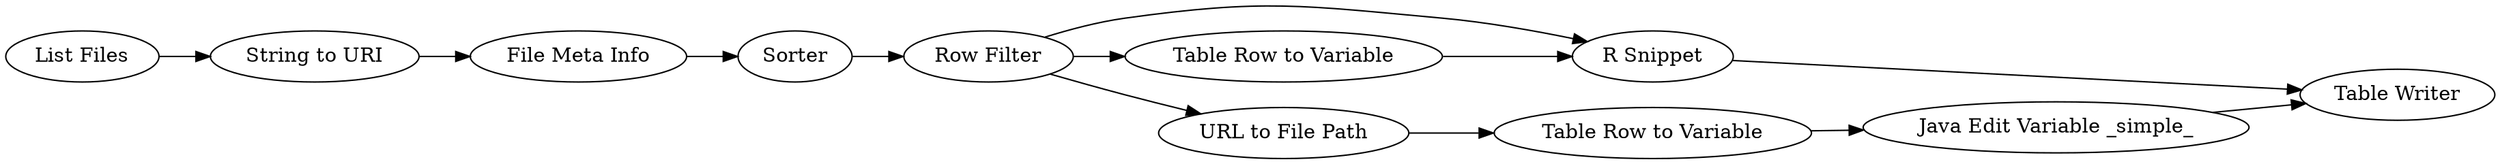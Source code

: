 digraph {
	20 -> 26
	18 -> 19
	19 -> 21
	23 -> 24
	15 -> 17
	19 -> 20
	21 -> 20
	17 -> 16
	25 -> 26
	24 -> 25
	19 -> 23
	16 -> 18
	16 [label="File Meta Info"]
	24 [label="Table Row to Variable"]
	20 [label="R Snippet"]
	23 [label="URL to File Path"]
	18 [label=Sorter]
	21 [label="Table Row to Variable"]
	26 [label="Table Writer"]
	15 [label="List Files"]
	25 [label="Java Edit Variable _simple_"]
	17 [label="String to URI"]
	19 [label="Row Filter"]
	rankdir=LR
}
